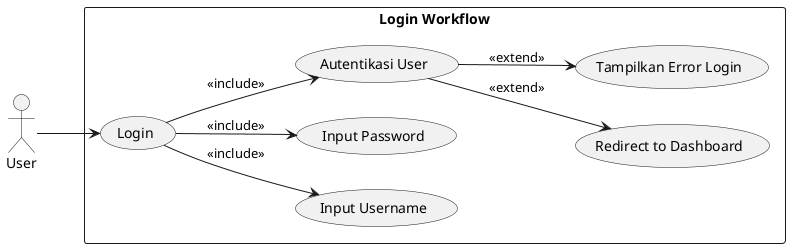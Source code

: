 @startuml
left to right direction
actor "User" as SPK

rectangle "Login Workflow" {
  usecase "Login" as L1
  usecase "Input Username" as L1a
  usecase "Input Password" as L1b
  usecase "Autentikasi User" as L1c
  usecase "Redirect to Dashboard" as L1d
  usecase "Tampilkan Error Login" as L1e
}

SPK --> L1
L1 --> L1a : <<include>>
L1 --> L1b : <<include>>
L1 --> L1c : <<include>>

L1c --> L1d : <<extend>>
L1c --> L1e : <<extend>>
@enduml
